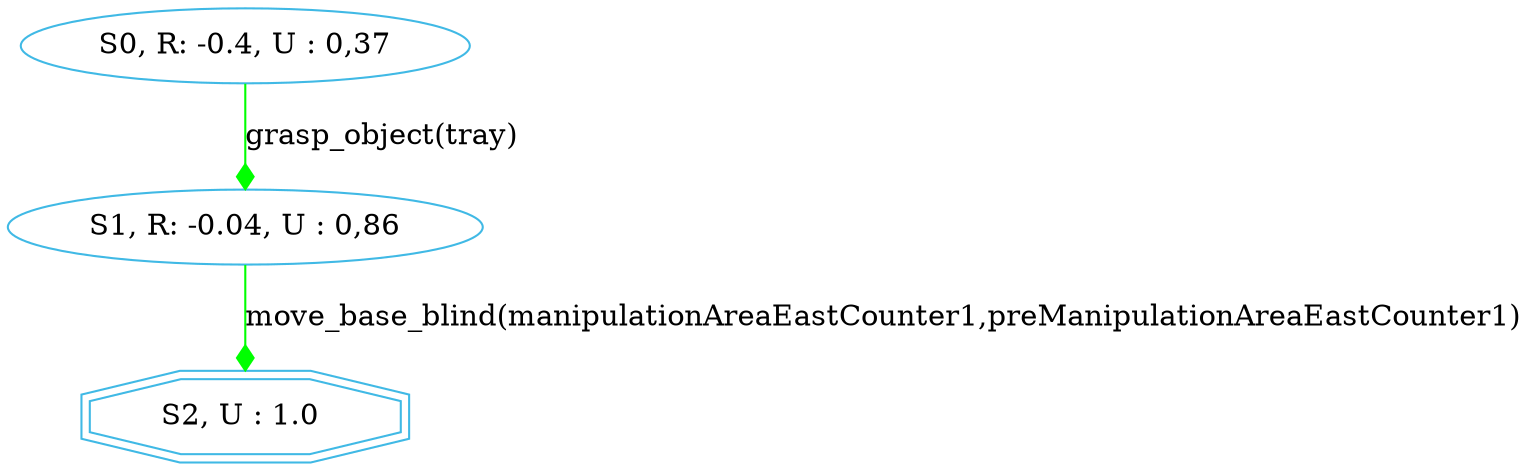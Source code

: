 digraph {
  node [color="#40b9e5" ]
 size="60,17";
"2" [label=" S2, U : 1.0  " shape=doubleoctagon];
"0" [label=" S0, R: -0.4, U : 0,37 "];
"1" [label=" S1, R: -0.04, U : 0,86 "];
"0" -> "1" [ label="grasp_object(tray)"
, arrowhead = diamond , color=green];"1" -> "2" [ label="move_base_blind(manipulationAreaEastCounter1,preManipulationAreaEastCounter1)"
, arrowhead = diamond , color=green];}
